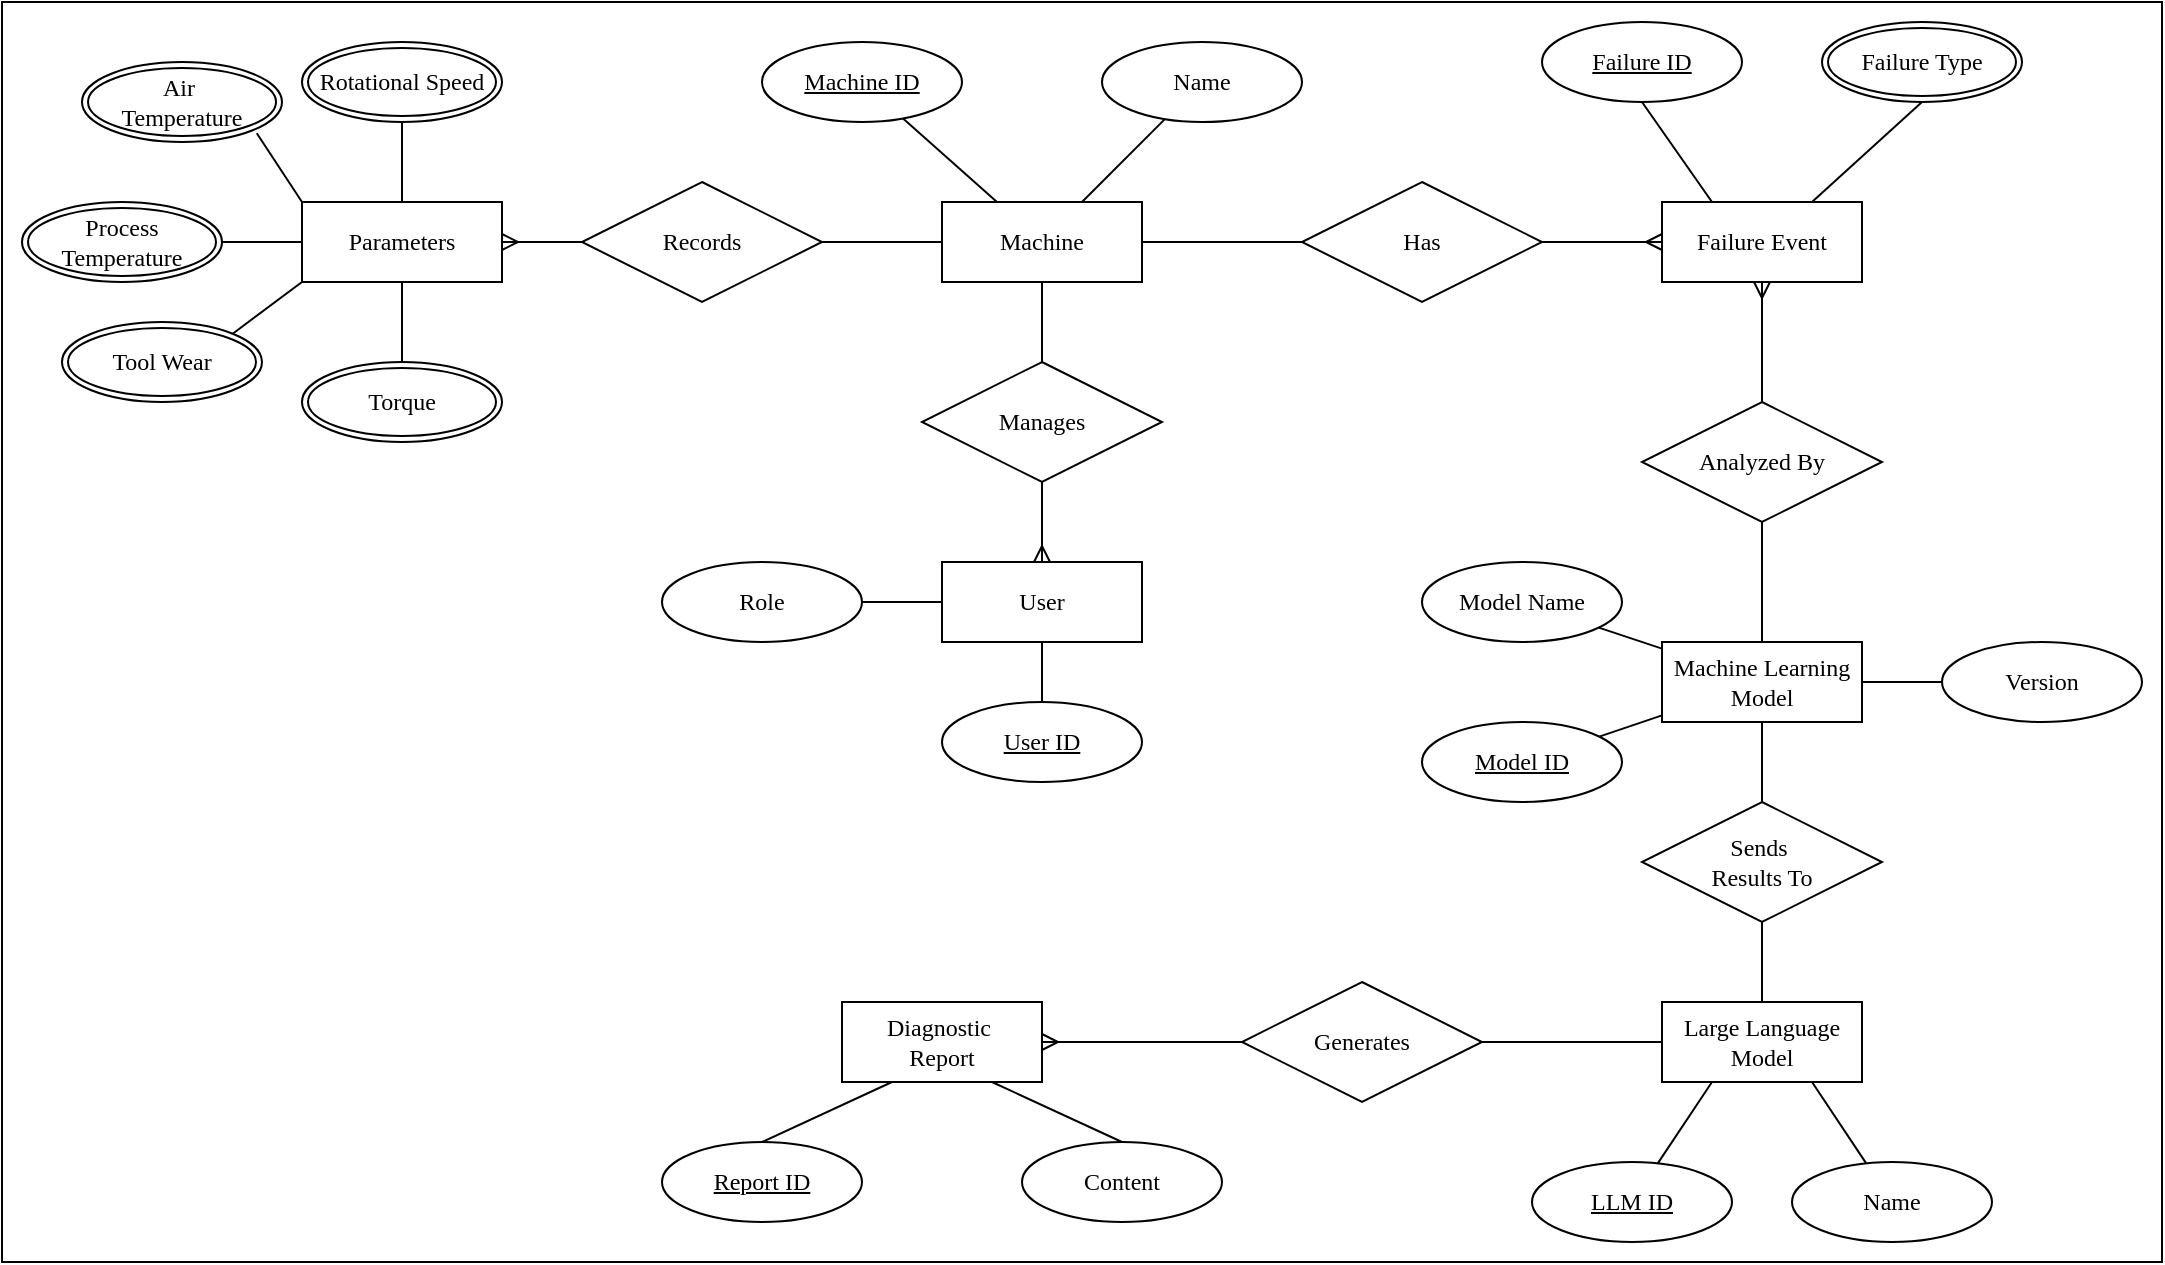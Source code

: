 <mxfile version="26.1.1">
  <diagram name="Page-1" id="LmX4OV0zCee888ZLutP2">
    <mxGraphModel grid="1" page="1" gridSize="10" guides="1" tooltips="1" connect="1" arrows="1" fold="1" pageScale="1" pageWidth="1100" pageHeight="850" math="0" shadow="0">
      <root>
        <mxCell id="0" />
        <mxCell id="1" parent="0" />
        <mxCell id="M1ThhVr1qfw8IyK2ZdcN-90" value="" style="group;fontFamily=Times New Roman;" connectable="0" vertex="1" parent="1">
          <mxGeometry x="10" y="60" width="1080" height="630" as="geometry" />
        </mxCell>
        <mxCell id="M1ThhVr1qfw8IyK2ZdcN-89" value="" style="rounded=0;whiteSpace=wrap;html=1;fontFamily=Times New Roman;" vertex="1" parent="M1ThhVr1qfw8IyK2ZdcN-90">
          <mxGeometry width="1080" height="630" as="geometry" />
        </mxCell>
        <mxCell id="M1ThhVr1qfw8IyK2ZdcN-47" value="" style="group;fontFamily=Times New Roman;" connectable="0" vertex="1" parent="M1ThhVr1qfw8IyK2ZdcN-90">
          <mxGeometry x="470" y="280" width="260" height="110" as="geometry" />
        </mxCell>
        <mxCell id="M1ThhVr1qfw8IyK2ZdcN-26" value="" style="edgeStyle=orthogonalEdgeStyle;rounded=0;orthogonalLoop=1;jettySize=auto;html=1;endArrow=none;startFill=0;fontFamily=Times New Roman;" edge="1" parent="M1ThhVr1qfw8IyK2ZdcN-47" source="M1ThhVr1qfw8IyK2ZdcN-17" target="M1ThhVr1qfw8IyK2ZdcN-18">
          <mxGeometry relative="1" as="geometry" />
        </mxCell>
        <mxCell id="M1ThhVr1qfw8IyK2ZdcN-17" value="User" style="whiteSpace=wrap;html=1;align=center;fontFamily=Times New Roman;" vertex="1" parent="M1ThhVr1qfw8IyK2ZdcN-47">
          <mxGeometry width="100" height="40" as="geometry" />
        </mxCell>
        <mxCell id="M1ThhVr1qfw8IyK2ZdcN-18" value="&lt;u&gt;User ID&lt;/u&gt;" style="ellipse;whiteSpace=wrap;html=1;align=center;fontFamily=Times New Roman;" vertex="1" parent="M1ThhVr1qfw8IyK2ZdcN-47">
          <mxGeometry y="70" width="100" height="40" as="geometry" />
        </mxCell>
        <mxCell id="M1ThhVr1qfw8IyK2ZdcN-51" value="" style="group;fontFamily=Times New Roman;" connectable="0" vertex="1" parent="M1ThhVr1qfw8IyK2ZdcN-90">
          <mxGeometry x="765" y="500" width="230" height="120" as="geometry" />
        </mxCell>
        <mxCell id="M1ThhVr1qfw8IyK2ZdcN-35" style="rounded=0;orthogonalLoop=1;jettySize=auto;html=1;exitX=0.25;exitY=1;exitDx=0;exitDy=0;endArrow=none;startFill=0;fontFamily=Times New Roman;" edge="1" parent="M1ThhVr1qfw8IyK2ZdcN-51" source="M1ThhVr1qfw8IyK2ZdcN-31" target="M1ThhVr1qfw8IyK2ZdcN-32">
          <mxGeometry relative="1" as="geometry" />
        </mxCell>
        <mxCell id="M1ThhVr1qfw8IyK2ZdcN-36" style="rounded=0;orthogonalLoop=1;jettySize=auto;html=1;exitX=0.75;exitY=1;exitDx=0;exitDy=0;endArrow=none;startFill=0;fontFamily=Times New Roman;" edge="1" parent="M1ThhVr1qfw8IyK2ZdcN-51" source="M1ThhVr1qfw8IyK2ZdcN-31" target="M1ThhVr1qfw8IyK2ZdcN-33">
          <mxGeometry relative="1" as="geometry" />
        </mxCell>
        <mxCell id="M1ThhVr1qfw8IyK2ZdcN-31" value="Large Language Model" style="whiteSpace=wrap;html=1;align=center;fontFamily=Times New Roman;" vertex="1" parent="M1ThhVr1qfw8IyK2ZdcN-51">
          <mxGeometry x="65" width="100" height="40" as="geometry" />
        </mxCell>
        <mxCell id="M1ThhVr1qfw8IyK2ZdcN-32" value="&lt;u&gt;LLM ID&lt;/u&gt;" style="ellipse;whiteSpace=wrap;html=1;align=center;fontFamily=Times New Roman;" vertex="1" parent="M1ThhVr1qfw8IyK2ZdcN-51">
          <mxGeometry y="80" width="100" height="40" as="geometry" />
        </mxCell>
        <mxCell id="M1ThhVr1qfw8IyK2ZdcN-33" value="Name" style="ellipse;whiteSpace=wrap;html=1;align=center;fontFamily=Times New Roman;" vertex="1" parent="M1ThhVr1qfw8IyK2ZdcN-51">
          <mxGeometry x="130" y="80" width="100" height="40" as="geometry" />
        </mxCell>
        <mxCell id="M1ThhVr1qfw8IyK2ZdcN-52" value="" style="group;fontFamily=Times New Roman;" connectable="0" vertex="1" parent="M1ThhVr1qfw8IyK2ZdcN-90">
          <mxGeometry x="770" y="10" width="240" height="120" as="geometry" />
        </mxCell>
        <mxCell id="M1ThhVr1qfw8IyK2ZdcN-40" style="rounded=0;orthogonalLoop=1;jettySize=auto;html=1;exitX=0.25;exitY=0;exitDx=0;exitDy=0;entryX=0.5;entryY=1;entryDx=0;entryDy=0;endArrow=none;startFill=0;fontFamily=Times New Roman;" edge="1" parent="M1ThhVr1qfw8IyK2ZdcN-52" source="M1ThhVr1qfw8IyK2ZdcN-37" target="M1ThhVr1qfw8IyK2ZdcN-38">
          <mxGeometry relative="1" as="geometry" />
        </mxCell>
        <mxCell id="M1ThhVr1qfw8IyK2ZdcN-41" style="rounded=0;orthogonalLoop=1;jettySize=auto;html=1;exitX=0.75;exitY=0;exitDx=0;exitDy=0;entryX=0.5;entryY=1;entryDx=0;entryDy=0;endArrow=none;startFill=0;fontFamily=Times New Roman;" edge="1" parent="M1ThhVr1qfw8IyK2ZdcN-52" source="M1ThhVr1qfw8IyK2ZdcN-37" target="M1ThhVr1qfw8IyK2ZdcN-82">
          <mxGeometry relative="1" as="geometry">
            <mxPoint x="190" y="40" as="targetPoint" />
          </mxGeometry>
        </mxCell>
        <mxCell id="M1ThhVr1qfw8IyK2ZdcN-37" value="Failure Event" style="whiteSpace=wrap;html=1;align=center;fontFamily=Times New Roman;" vertex="1" parent="M1ThhVr1qfw8IyK2ZdcN-52">
          <mxGeometry x="60" y="90" width="100" height="40" as="geometry" />
        </mxCell>
        <mxCell id="M1ThhVr1qfw8IyK2ZdcN-38" value="&lt;u&gt;Failure ID&lt;/u&gt;" style="ellipse;whiteSpace=wrap;html=1;align=center;fontFamily=Times New Roman;" vertex="1" parent="M1ThhVr1qfw8IyK2ZdcN-52">
          <mxGeometry width="100" height="40" as="geometry" />
        </mxCell>
        <mxCell id="M1ThhVr1qfw8IyK2ZdcN-82" value="Failure Type" style="ellipse;shape=doubleEllipse;margin=3;whiteSpace=wrap;html=1;align=center;fontFamily=Times New Roman;" vertex="1" parent="M1ThhVr1qfw8IyK2ZdcN-52">
          <mxGeometry x="140" width="100" height="40" as="geometry" />
        </mxCell>
        <mxCell id="M1ThhVr1qfw8IyK2ZdcN-53" value="" style="group;fontFamily=Times New Roman;" connectable="0" vertex="1" parent="M1ThhVr1qfw8IyK2ZdcN-90">
          <mxGeometry x="330" y="500" width="280" height="110" as="geometry" />
        </mxCell>
        <mxCell id="M1ThhVr1qfw8IyK2ZdcN-45" style="rounded=0;orthogonalLoop=1;jettySize=auto;html=1;exitX=0.25;exitY=1;exitDx=0;exitDy=0;endArrow=none;startFill=0;entryX=0.5;entryY=0;entryDx=0;entryDy=0;fontFamily=Times New Roman;" edge="1" parent="M1ThhVr1qfw8IyK2ZdcN-53" source="M1ThhVr1qfw8IyK2ZdcN-42" target="M1ThhVr1qfw8IyK2ZdcN-43">
          <mxGeometry relative="1" as="geometry" />
        </mxCell>
        <mxCell id="M1ThhVr1qfw8IyK2ZdcN-46" style="rounded=0;orthogonalLoop=1;jettySize=auto;html=1;exitX=0.75;exitY=1;exitDx=0;exitDy=0;entryX=0.5;entryY=0;entryDx=0;entryDy=0;endArrow=none;startFill=0;fontFamily=Times New Roman;" edge="1" parent="M1ThhVr1qfw8IyK2ZdcN-53" source="M1ThhVr1qfw8IyK2ZdcN-42" target="M1ThhVr1qfw8IyK2ZdcN-44">
          <mxGeometry relative="1" as="geometry" />
        </mxCell>
        <mxCell id="M1ThhVr1qfw8IyK2ZdcN-42" value="Diagnostic&amp;nbsp;&lt;div&gt;Report&lt;/div&gt;" style="whiteSpace=wrap;html=1;align=center;fontFamily=Times New Roman;" vertex="1" parent="M1ThhVr1qfw8IyK2ZdcN-53">
          <mxGeometry x="90" width="100" height="40" as="geometry" />
        </mxCell>
        <mxCell id="M1ThhVr1qfw8IyK2ZdcN-43" value="&lt;u&gt;Report ID&lt;/u&gt;" style="ellipse;whiteSpace=wrap;html=1;align=center;fontFamily=Times New Roman;" vertex="1" parent="M1ThhVr1qfw8IyK2ZdcN-53">
          <mxGeometry y="70" width="100" height="40" as="geometry" />
        </mxCell>
        <mxCell id="M1ThhVr1qfw8IyK2ZdcN-44" value="Content" style="ellipse;whiteSpace=wrap;html=1;align=center;fontFamily=Times New Roman;" vertex="1" parent="M1ThhVr1qfw8IyK2ZdcN-53">
          <mxGeometry x="180" y="70" width="100" height="40" as="geometry" />
        </mxCell>
        <mxCell id="M1ThhVr1qfw8IyK2ZdcN-58" style="edgeStyle=orthogonalEdgeStyle;rounded=0;orthogonalLoop=1;jettySize=auto;html=1;entryX=0.5;entryY=0;entryDx=0;entryDy=0;endArrow=ERmany;startFill=0;endFill=0;fontFamily=Times New Roman;" edge="1" parent="M1ThhVr1qfw8IyK2ZdcN-90" source="M1ThhVr1qfw8IyK2ZdcN-54" target="M1ThhVr1qfw8IyK2ZdcN-17">
          <mxGeometry relative="1" as="geometry" />
        </mxCell>
        <mxCell id="M1ThhVr1qfw8IyK2ZdcN-54" value="Manages" style="shape=rhombus;perimeter=rhombusPerimeter;whiteSpace=wrap;html=1;align=center;fontFamily=Times New Roman;" vertex="1" parent="M1ThhVr1qfw8IyK2ZdcN-90">
          <mxGeometry x="460" y="180" width="120" height="60" as="geometry" />
        </mxCell>
        <mxCell id="M1ThhVr1qfw8IyK2ZdcN-55" value="" style="edgeStyle=orthogonalEdgeStyle;rounded=0;orthogonalLoop=1;jettySize=auto;html=1;endArrow=none;startFill=0;fontFamily=Times New Roman;" edge="1" parent="M1ThhVr1qfw8IyK2ZdcN-90" source="M1ThhVr1qfw8IyK2ZdcN-14" target="M1ThhVr1qfw8IyK2ZdcN-54">
          <mxGeometry relative="1" as="geometry" />
        </mxCell>
        <mxCell id="M1ThhVr1qfw8IyK2ZdcN-15" value="&lt;u&gt;Machine ID&lt;/u&gt;" style="ellipse;whiteSpace=wrap;html=1;align=center;fontFamily=Times New Roman;" vertex="1" parent="M1ThhVr1qfw8IyK2ZdcN-90">
          <mxGeometry x="380" y="20" width="100" height="40" as="geometry" />
        </mxCell>
        <mxCell id="M1ThhVr1qfw8IyK2ZdcN-24" value="" style="rounded=0;orthogonalLoop=1;jettySize=auto;html=1;endArrow=none;startFill=0;fontFamily=Times New Roman;" edge="1" parent="M1ThhVr1qfw8IyK2ZdcN-90" source="M1ThhVr1qfw8IyK2ZdcN-15" target="M1ThhVr1qfw8IyK2ZdcN-14">
          <mxGeometry relative="1" as="geometry" />
        </mxCell>
        <mxCell id="M1ThhVr1qfw8IyK2ZdcN-25" value="" style="rounded=0;orthogonalLoop=1;jettySize=auto;html=1;endArrow=none;startFill=0;fontFamily=Times New Roman;" edge="1" parent="M1ThhVr1qfw8IyK2ZdcN-90" source="M1ThhVr1qfw8IyK2ZdcN-14" target="M1ThhVr1qfw8IyK2ZdcN-16">
          <mxGeometry relative="1" as="geometry" />
        </mxCell>
        <mxCell id="M1ThhVr1qfw8IyK2ZdcN-62" value="" style="edgeStyle=orthogonalEdgeStyle;rounded=0;orthogonalLoop=1;jettySize=auto;html=1;endArrow=none;startFill=0;fontFamily=Times New Roman;" edge="1" parent="M1ThhVr1qfw8IyK2ZdcN-90" source="M1ThhVr1qfw8IyK2ZdcN-14" target="M1ThhVr1qfw8IyK2ZdcN-60">
          <mxGeometry relative="1" as="geometry" />
        </mxCell>
        <mxCell id="M1ThhVr1qfw8IyK2ZdcN-14" value="Machine" style="whiteSpace=wrap;html=1;align=center;fontFamily=Times New Roman;" vertex="1" parent="M1ThhVr1qfw8IyK2ZdcN-90">
          <mxGeometry x="470" y="100" width="100" height="40" as="geometry" />
        </mxCell>
        <mxCell id="M1ThhVr1qfw8IyK2ZdcN-16" value="Name" style="ellipse;whiteSpace=wrap;html=1;align=center;fontFamily=Times New Roman;" vertex="1" parent="M1ThhVr1qfw8IyK2ZdcN-90">
          <mxGeometry x="550" y="20" width="100" height="40" as="geometry" />
        </mxCell>
        <mxCell id="M1ThhVr1qfw8IyK2ZdcN-63" value="" style="edgeStyle=orthogonalEdgeStyle;rounded=0;orthogonalLoop=1;jettySize=auto;html=1;endArrow=ERmany;endFill=0;fontFamily=Times New Roman;" edge="1" parent="M1ThhVr1qfw8IyK2ZdcN-90" source="M1ThhVr1qfw8IyK2ZdcN-60" target="M1ThhVr1qfw8IyK2ZdcN-37">
          <mxGeometry relative="1" as="geometry" />
        </mxCell>
        <mxCell id="M1ThhVr1qfw8IyK2ZdcN-60" value="Has" style="shape=rhombus;perimeter=rhombusPerimeter;whiteSpace=wrap;html=1;align=center;fontFamily=Times New Roman;" vertex="1" parent="M1ThhVr1qfw8IyK2ZdcN-90">
          <mxGeometry x="650" y="90" width="120" height="60" as="geometry" />
        </mxCell>
        <mxCell id="M1ThhVr1qfw8IyK2ZdcN-69" style="edgeStyle=orthogonalEdgeStyle;rounded=0;orthogonalLoop=1;jettySize=auto;html=1;entryX=0.5;entryY=0;entryDx=0;entryDy=0;endArrow=none;startFill=0;fontFamily=Times New Roman;" edge="1" parent="M1ThhVr1qfw8IyK2ZdcN-90" source="M1ThhVr1qfw8IyK2ZdcN-64" target="M1ThhVr1qfw8IyK2ZdcN-20">
          <mxGeometry relative="1" as="geometry" />
        </mxCell>
        <mxCell id="M1ThhVr1qfw8IyK2ZdcN-64" value="Analyzed By" style="shape=rhombus;perimeter=rhombusPerimeter;whiteSpace=wrap;html=1;align=center;fontFamily=Times New Roman;" vertex="1" parent="M1ThhVr1qfw8IyK2ZdcN-90">
          <mxGeometry x="820" y="200" width="120" height="60" as="geometry" />
        </mxCell>
        <mxCell id="M1ThhVr1qfw8IyK2ZdcN-19" value="Role" style="ellipse;whiteSpace=wrap;html=1;align=center;fontFamily=Times New Roman;" vertex="1" parent="M1ThhVr1qfw8IyK2ZdcN-90">
          <mxGeometry x="330" y="280" width="100" height="40" as="geometry" />
        </mxCell>
        <mxCell id="M1ThhVr1qfw8IyK2ZdcN-27" value="" style="edgeStyle=orthogonalEdgeStyle;rounded=0;orthogonalLoop=1;jettySize=auto;html=1;endArrow=none;startFill=0;fontFamily=Times New Roman;" edge="1" parent="M1ThhVr1qfw8IyK2ZdcN-90" source="M1ThhVr1qfw8IyK2ZdcN-17" target="M1ThhVr1qfw8IyK2ZdcN-19">
          <mxGeometry relative="1" as="geometry" />
        </mxCell>
        <mxCell id="M1ThhVr1qfw8IyK2ZdcN-67" value="" style="edgeStyle=orthogonalEdgeStyle;rounded=0;orthogonalLoop=1;jettySize=auto;html=1;endArrow=ERmany;startFill=0;endFill=0;fontFamily=Times New Roman;" edge="1" parent="M1ThhVr1qfw8IyK2ZdcN-90" source="M1ThhVr1qfw8IyK2ZdcN-64" target="M1ThhVr1qfw8IyK2ZdcN-37">
          <mxGeometry relative="1" as="geometry" />
        </mxCell>
        <mxCell id="M1ThhVr1qfw8IyK2ZdcN-71" style="edgeStyle=orthogonalEdgeStyle;rounded=0;orthogonalLoop=1;jettySize=auto;html=1;exitX=1;exitY=0.5;exitDx=0;exitDy=0;entryX=0;entryY=0.5;entryDx=0;entryDy=0;endArrow=none;startFill=0;fontFamily=Times New Roman;" edge="1" parent="M1ThhVr1qfw8IyK2ZdcN-90" source="M1ThhVr1qfw8IyK2ZdcN-70" target="M1ThhVr1qfw8IyK2ZdcN-14">
          <mxGeometry relative="1" as="geometry" />
        </mxCell>
        <mxCell id="M1ThhVr1qfw8IyK2ZdcN-70" value="Records" style="shape=rhombus;perimeter=rhombusPerimeter;whiteSpace=wrap;html=1;align=center;fontFamily=Times New Roman;" vertex="1" parent="M1ThhVr1qfw8IyK2ZdcN-90">
          <mxGeometry x="290" y="90" width="120" height="60" as="geometry" />
        </mxCell>
        <mxCell id="M1ThhVr1qfw8IyK2ZdcN-72" style="edgeStyle=orthogonalEdgeStyle;rounded=0;orthogonalLoop=1;jettySize=auto;html=1;endArrow=ERmany;endFill=0;exitX=0;exitY=0.5;exitDx=0;exitDy=0;fontFamily=Times New Roman;" edge="1" parent="M1ThhVr1qfw8IyK2ZdcN-90" source="M1ThhVr1qfw8IyK2ZdcN-70" target="M1ThhVr1qfw8IyK2ZdcN-1">
          <mxGeometry relative="1" as="geometry" />
        </mxCell>
        <mxCell id="M1ThhVr1qfw8IyK2ZdcN-23" value="Version" style="ellipse;whiteSpace=wrap;html=1;align=center;fontFamily=Times New Roman;" vertex="1" parent="M1ThhVr1qfw8IyK2ZdcN-90">
          <mxGeometry x="970" y="320" width="100" height="40" as="geometry" />
        </mxCell>
        <mxCell id="M1ThhVr1qfw8IyK2ZdcN-28" value="" style="edgeStyle=orthogonalEdgeStyle;rounded=0;orthogonalLoop=1;jettySize=auto;html=1;endArrow=none;startFill=0;fontFamily=Times New Roman;" edge="1" parent="M1ThhVr1qfw8IyK2ZdcN-90" source="M1ThhVr1qfw8IyK2ZdcN-20" target="M1ThhVr1qfw8IyK2ZdcN-23">
          <mxGeometry relative="1" as="geometry" />
        </mxCell>
        <mxCell id="M1ThhVr1qfw8IyK2ZdcN-30" value="" style="rounded=0;orthogonalLoop=1;jettySize=auto;html=1;endArrow=none;startFill=0;fontFamily=Times New Roman;" edge="1" parent="M1ThhVr1qfw8IyK2ZdcN-90" source="M1ThhVr1qfw8IyK2ZdcN-20" target="M1ThhVr1qfw8IyK2ZdcN-21">
          <mxGeometry relative="1" as="geometry" />
        </mxCell>
        <mxCell id="M1ThhVr1qfw8IyK2ZdcN-74" value="" style="edgeStyle=orthogonalEdgeStyle;rounded=0;orthogonalLoop=1;jettySize=auto;html=1;endArrow=none;startFill=0;fontFamily=Times New Roman;" edge="1" parent="M1ThhVr1qfw8IyK2ZdcN-90" source="M1ThhVr1qfw8IyK2ZdcN-20" target="M1ThhVr1qfw8IyK2ZdcN-73">
          <mxGeometry relative="1" as="geometry" />
        </mxCell>
        <mxCell id="M1ThhVr1qfw8IyK2ZdcN-20" value="Machine Learning Model" style="whiteSpace=wrap;html=1;align=center;fontFamily=Times New Roman;" vertex="1" parent="M1ThhVr1qfw8IyK2ZdcN-90">
          <mxGeometry x="830" y="320" width="100" height="40" as="geometry" />
        </mxCell>
        <mxCell id="M1ThhVr1qfw8IyK2ZdcN-21" value="Model Name" style="ellipse;whiteSpace=wrap;html=1;align=center;fontFamily=Times New Roman;" vertex="1" parent="M1ThhVr1qfw8IyK2ZdcN-90">
          <mxGeometry x="710" y="280" width="100" height="40" as="geometry" />
        </mxCell>
        <mxCell id="M1ThhVr1qfw8IyK2ZdcN-29" value="" style="rounded=0;orthogonalLoop=1;jettySize=auto;html=1;endArrow=none;startFill=0;fontFamily=Times New Roman;" edge="1" parent="M1ThhVr1qfw8IyK2ZdcN-90" source="M1ThhVr1qfw8IyK2ZdcN-22" target="M1ThhVr1qfw8IyK2ZdcN-20">
          <mxGeometry relative="1" as="geometry" />
        </mxCell>
        <mxCell id="M1ThhVr1qfw8IyK2ZdcN-22" value="&lt;u&gt;Model ID&lt;/u&gt;" style="ellipse;whiteSpace=wrap;html=1;align=center;fontFamily=Times New Roman;" vertex="1" parent="M1ThhVr1qfw8IyK2ZdcN-90">
          <mxGeometry x="710" y="360" width="100" height="40" as="geometry" />
        </mxCell>
        <mxCell id="M1ThhVr1qfw8IyK2ZdcN-75" value="" style="edgeStyle=orthogonalEdgeStyle;rounded=0;orthogonalLoop=1;jettySize=auto;html=1;endArrow=none;startFill=0;fontFamily=Times New Roman;" edge="1" parent="M1ThhVr1qfw8IyK2ZdcN-90" source="M1ThhVr1qfw8IyK2ZdcN-73" target="M1ThhVr1qfw8IyK2ZdcN-31">
          <mxGeometry relative="1" as="geometry" />
        </mxCell>
        <mxCell id="M1ThhVr1qfw8IyK2ZdcN-73" value="Sends&amp;nbsp;&lt;div&gt;Results To&lt;/div&gt;" style="shape=rhombus;perimeter=rhombusPerimeter;whiteSpace=wrap;html=1;align=center;fontFamily=Times New Roman;" vertex="1" parent="M1ThhVr1qfw8IyK2ZdcN-90">
          <mxGeometry x="820" y="400" width="120" height="60" as="geometry" />
        </mxCell>
        <mxCell id="M1ThhVr1qfw8IyK2ZdcN-78" style="edgeStyle=orthogonalEdgeStyle;rounded=0;orthogonalLoop=1;jettySize=auto;html=1;entryX=0;entryY=0.5;entryDx=0;entryDy=0;endArrow=none;startFill=0;fontFamily=Times New Roman;" edge="1" parent="M1ThhVr1qfw8IyK2ZdcN-90" source="M1ThhVr1qfw8IyK2ZdcN-77" target="M1ThhVr1qfw8IyK2ZdcN-31">
          <mxGeometry relative="1" as="geometry" />
        </mxCell>
        <mxCell id="M1ThhVr1qfw8IyK2ZdcN-79" style="edgeStyle=orthogonalEdgeStyle;rounded=0;orthogonalLoop=1;jettySize=auto;html=1;exitX=0;exitY=0.5;exitDx=0;exitDy=0;endArrow=ERmany;endFill=0;fontFamily=Times New Roman;" edge="1" parent="M1ThhVr1qfw8IyK2ZdcN-90" source="M1ThhVr1qfw8IyK2ZdcN-77" target="M1ThhVr1qfw8IyK2ZdcN-42">
          <mxGeometry relative="1" as="geometry" />
        </mxCell>
        <mxCell id="M1ThhVr1qfw8IyK2ZdcN-77" value="Generates" style="shape=rhombus;perimeter=rhombusPerimeter;whiteSpace=wrap;html=1;align=center;fontFamily=Times New Roman;" vertex="1" parent="M1ThhVr1qfw8IyK2ZdcN-90">
          <mxGeometry x="620" y="490" width="120" height="60" as="geometry" />
        </mxCell>
        <mxCell id="M1ThhVr1qfw8IyK2ZdcN-9" style="edgeStyle=orthogonalEdgeStyle;rounded=0;orthogonalLoop=1;jettySize=auto;html=1;exitX=0.5;exitY=0;exitDx=0;exitDy=0;entryX=0.5;entryY=1;entryDx=0;entryDy=0;endArrow=none;startFill=0;fontFamily=Times New Roman;" edge="1" parent="M1ThhVr1qfw8IyK2ZdcN-90" source="M1ThhVr1qfw8IyK2ZdcN-1">
          <mxGeometry relative="1" as="geometry">
            <mxPoint x="200" y="60" as="targetPoint" />
          </mxGeometry>
        </mxCell>
        <mxCell id="M1ThhVr1qfw8IyK2ZdcN-11" value="" style="edgeStyle=orthogonalEdgeStyle;rounded=0;orthogonalLoop=1;jettySize=auto;html=1;endArrow=none;startFill=0;fontFamily=Times New Roman;" edge="1" parent="M1ThhVr1qfw8IyK2ZdcN-90" source="M1ThhVr1qfw8IyK2ZdcN-1">
          <mxGeometry relative="1" as="geometry">
            <mxPoint x="110" y="120" as="targetPoint" />
          </mxGeometry>
        </mxCell>
        <mxCell id="M1ThhVr1qfw8IyK2ZdcN-12" style="rounded=0;orthogonalLoop=1;jettySize=auto;html=1;exitX=0;exitY=1;exitDx=0;exitDy=0;entryX=1;entryY=0;entryDx=0;entryDy=0;endArrow=none;startFill=0;fontFamily=Times New Roman;" edge="1" parent="M1ThhVr1qfw8IyK2ZdcN-90" source="M1ThhVr1qfw8IyK2ZdcN-1">
          <mxGeometry relative="1" as="geometry">
            <mxPoint x="115.355" y="165.858" as="targetPoint" />
          </mxGeometry>
        </mxCell>
        <mxCell id="M1ThhVr1qfw8IyK2ZdcN-13" style="edgeStyle=orthogonalEdgeStyle;rounded=0;orthogonalLoop=1;jettySize=auto;html=1;endArrow=none;startFill=0;fontFamily=Times New Roman;" edge="1" parent="M1ThhVr1qfw8IyK2ZdcN-90" source="M1ThhVr1qfw8IyK2ZdcN-1">
          <mxGeometry relative="1" as="geometry">
            <mxPoint x="200" y="180" as="targetPoint" />
          </mxGeometry>
        </mxCell>
        <mxCell id="M1ThhVr1qfw8IyK2ZdcN-1" value="Parameters" style="whiteSpace=wrap;html=1;align=center;fontFamily=Times New Roman;" vertex="1" parent="M1ThhVr1qfw8IyK2ZdcN-90">
          <mxGeometry x="150" y="100" width="100" height="40" as="geometry" />
        </mxCell>
        <mxCell id="M1ThhVr1qfw8IyK2ZdcN-10" style="rounded=0;orthogonalLoop=1;jettySize=auto;html=1;exitX=0;exitY=0;exitDx=0;exitDy=0;entryX=0.974;entryY=0.641;entryDx=0;entryDy=0;entryPerimeter=0;endArrow=none;startFill=0;fontFamily=Times New Roman;" edge="1" parent="M1ThhVr1qfw8IyK2ZdcN-90" source="M1ThhVr1qfw8IyK2ZdcN-1">
          <mxGeometry relative="1" as="geometry">
            <mxPoint x="127.4" y="65.64" as="targetPoint" />
          </mxGeometry>
        </mxCell>
        <mxCell id="M1ThhVr1qfw8IyK2ZdcN-83" value="Rotational Speed" style="ellipse;shape=doubleEllipse;margin=3;whiteSpace=wrap;html=1;align=center;fontFamily=Times New Roman;" vertex="1" parent="M1ThhVr1qfw8IyK2ZdcN-90">
          <mxGeometry x="150" y="20" width="100" height="40" as="geometry" />
        </mxCell>
        <mxCell id="M1ThhVr1qfw8IyK2ZdcN-84" value="Air&amp;nbsp;&lt;div&gt;Temperature&lt;/div&gt;" style="ellipse;shape=doubleEllipse;margin=3;whiteSpace=wrap;html=1;align=center;fontFamily=Times New Roman;" vertex="1" parent="M1ThhVr1qfw8IyK2ZdcN-90">
          <mxGeometry x="40" y="30" width="100" height="40" as="geometry" />
        </mxCell>
        <mxCell id="M1ThhVr1qfw8IyK2ZdcN-85" value="Process&lt;br&gt;&lt;div&gt;Temperature&lt;/div&gt;" style="ellipse;shape=doubleEllipse;margin=3;whiteSpace=wrap;html=1;align=center;fontFamily=Times New Roman;" vertex="1" parent="M1ThhVr1qfw8IyK2ZdcN-90">
          <mxGeometry x="10" y="100" width="100" height="40" as="geometry" />
        </mxCell>
        <mxCell id="M1ThhVr1qfw8IyK2ZdcN-86" value="Tool Wear" style="ellipse;shape=doubleEllipse;margin=3;whiteSpace=wrap;html=1;align=center;fontFamily=Times New Roman;" vertex="1" parent="M1ThhVr1qfw8IyK2ZdcN-90">
          <mxGeometry x="30" y="160" width="100" height="40" as="geometry" />
        </mxCell>
        <mxCell id="M1ThhVr1qfw8IyK2ZdcN-87" value="Torque" style="ellipse;shape=doubleEllipse;margin=3;whiteSpace=wrap;html=1;align=center;fontFamily=Times New Roman;" vertex="1" parent="M1ThhVr1qfw8IyK2ZdcN-90">
          <mxGeometry x="150" y="180" width="100" height="40" as="geometry" />
        </mxCell>
      </root>
    </mxGraphModel>
  </diagram>
</mxfile>
